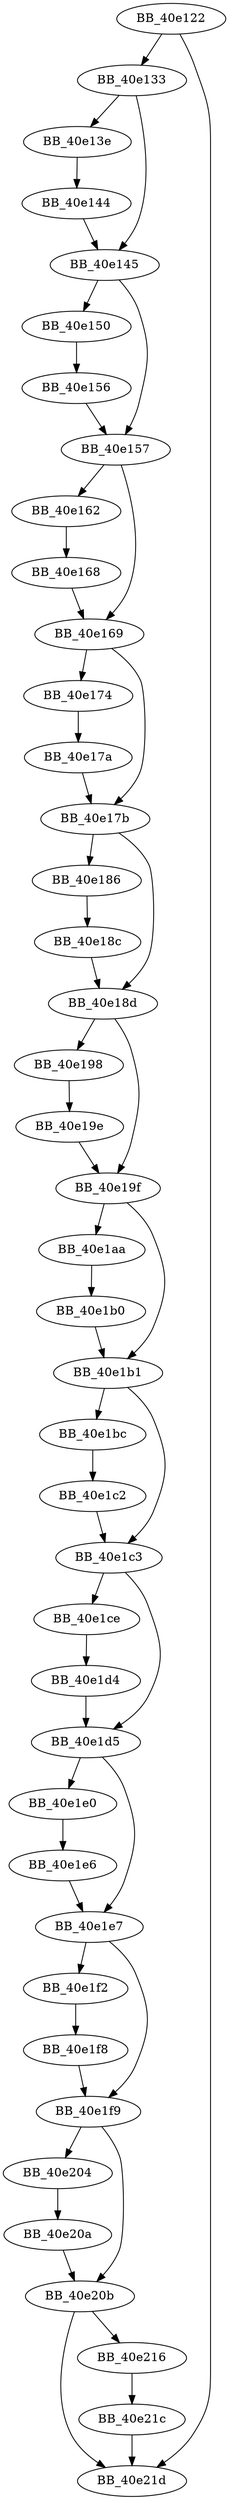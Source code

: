 DiGraph ___free_lconv_mon{
BB_40e122->BB_40e133
BB_40e122->BB_40e21d
BB_40e133->BB_40e13e
BB_40e133->BB_40e145
BB_40e13e->BB_40e144
BB_40e144->BB_40e145
BB_40e145->BB_40e150
BB_40e145->BB_40e157
BB_40e150->BB_40e156
BB_40e156->BB_40e157
BB_40e157->BB_40e162
BB_40e157->BB_40e169
BB_40e162->BB_40e168
BB_40e168->BB_40e169
BB_40e169->BB_40e174
BB_40e169->BB_40e17b
BB_40e174->BB_40e17a
BB_40e17a->BB_40e17b
BB_40e17b->BB_40e186
BB_40e17b->BB_40e18d
BB_40e186->BB_40e18c
BB_40e18c->BB_40e18d
BB_40e18d->BB_40e198
BB_40e18d->BB_40e19f
BB_40e198->BB_40e19e
BB_40e19e->BB_40e19f
BB_40e19f->BB_40e1aa
BB_40e19f->BB_40e1b1
BB_40e1aa->BB_40e1b0
BB_40e1b0->BB_40e1b1
BB_40e1b1->BB_40e1bc
BB_40e1b1->BB_40e1c3
BB_40e1bc->BB_40e1c2
BB_40e1c2->BB_40e1c3
BB_40e1c3->BB_40e1ce
BB_40e1c3->BB_40e1d5
BB_40e1ce->BB_40e1d4
BB_40e1d4->BB_40e1d5
BB_40e1d5->BB_40e1e0
BB_40e1d5->BB_40e1e7
BB_40e1e0->BB_40e1e6
BB_40e1e6->BB_40e1e7
BB_40e1e7->BB_40e1f2
BB_40e1e7->BB_40e1f9
BB_40e1f2->BB_40e1f8
BB_40e1f8->BB_40e1f9
BB_40e1f9->BB_40e204
BB_40e1f9->BB_40e20b
BB_40e204->BB_40e20a
BB_40e20a->BB_40e20b
BB_40e20b->BB_40e216
BB_40e20b->BB_40e21d
BB_40e216->BB_40e21c
BB_40e21c->BB_40e21d
}
